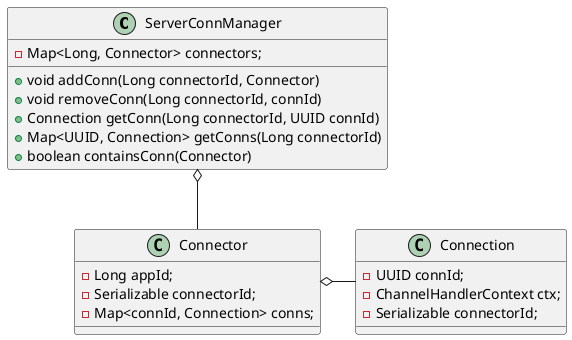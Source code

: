 @startuml
'https://plantuml.com/class-diagram

class ServerConnManager {
    - Map<Long, Connector> connectors;
    + void addConn(Long connectorId, Connector)
    + void removeConn(Long connectorId, connId)
    + Connection getConn(Long connectorId, UUID connId)
    + Map<UUID, Connection> getConns(Long connectorId)
    + boolean containsConn(Connector)
}

class Connector {
    - Long appId;
    - Serializable connectorId;
    - Map<connId, Connection> conns;
}

class Connection {
    - UUID connId;
    - ChannelHandlerContext ctx;
    - Serializable connectorId;
}

ServerConnManager o-- Connector
Connector o- Connection

@enduml